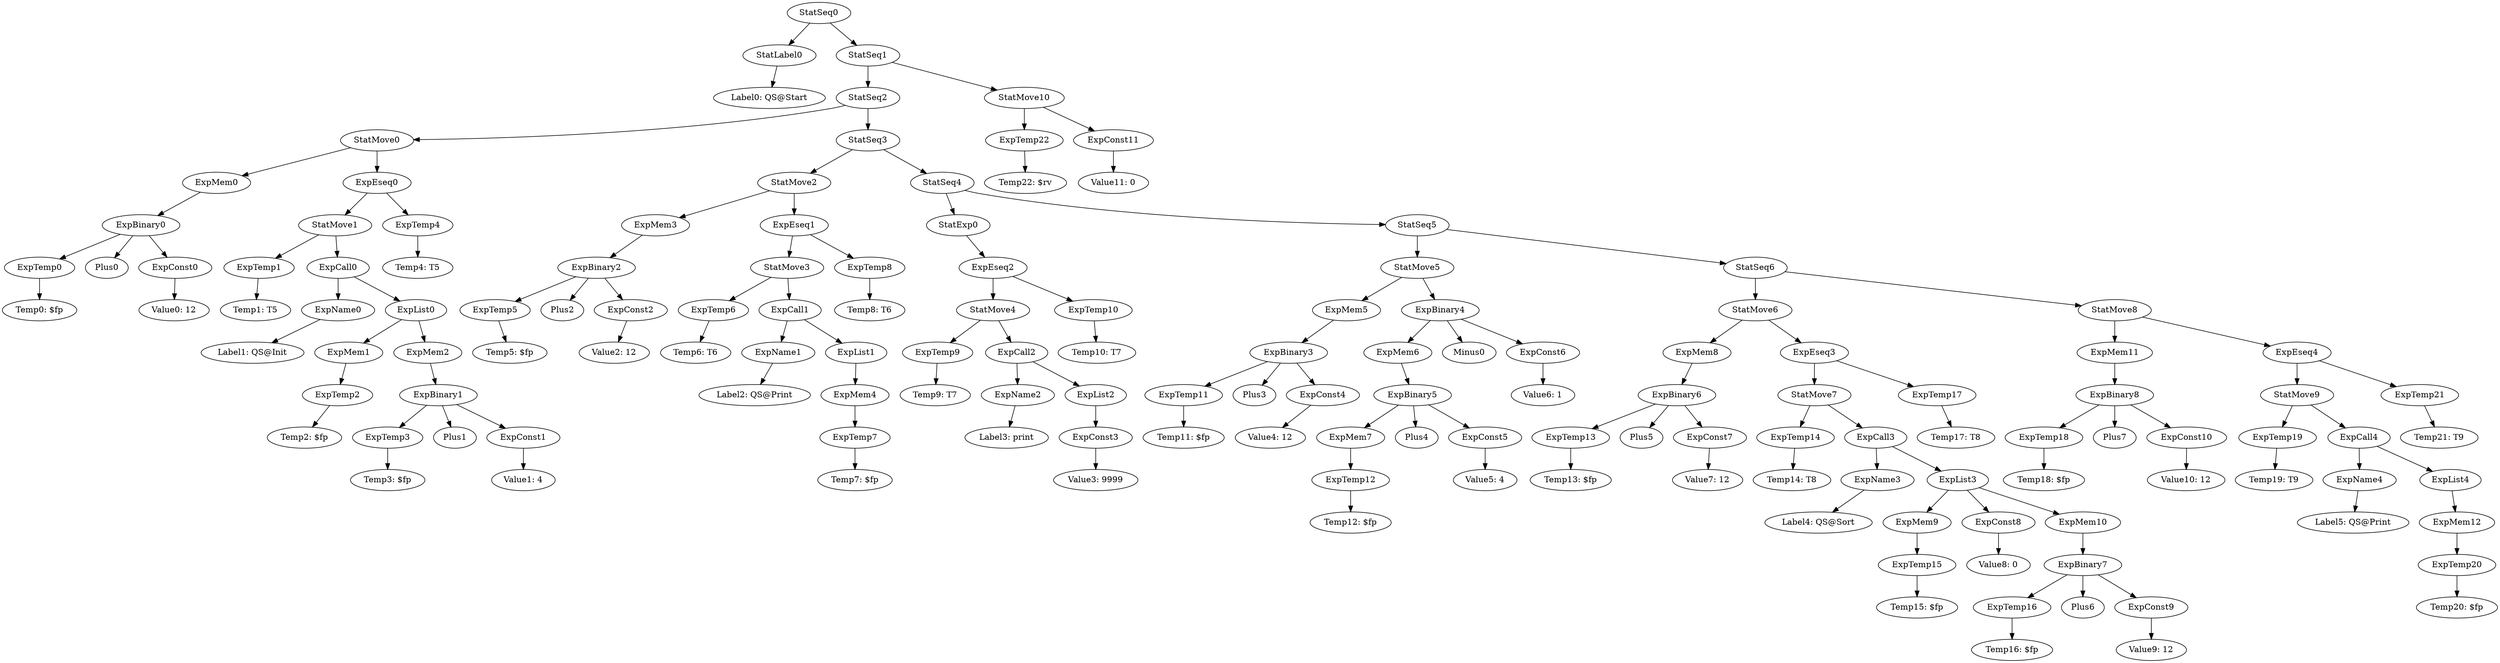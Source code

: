digraph {
	ordering = out;
	ExpConst11 -> "Value11: 0";
	ExpConst3 -> "Value3: 9999";
	StatSeq3 -> StatMove2;
	StatSeq3 -> StatSeq4;
	ExpCall1 -> ExpName1;
	ExpCall1 -> ExpList1;
	ExpName1 -> "Label2: QS@Print";
	ExpEseq1 -> StatMove3;
	ExpEseq1 -> ExpTemp8;
	ExpTemp15 -> "Temp15: $fp";
	StatMove3 -> ExpTemp6;
	StatMove3 -> ExpCall1;
	ExpList2 -> ExpConst3;
	ExpTemp22 -> "Temp22: $rv";
	ExpTemp6 -> "Temp6: T6";
	StatMove6 -> ExpMem8;
	StatMove6 -> ExpEseq3;
	StatMove2 -> ExpMem3;
	StatMove2 -> ExpEseq1;
	ExpName3 -> "Label4: QS@Sort";
	ExpMem3 -> ExpBinary2;
	ExpCall2 -> ExpName2;
	ExpCall2 -> ExpList2;
	ExpEseq4 -> StatMove9;
	ExpEseq4 -> ExpTemp21;
	StatMove10 -> ExpTemp22;
	StatMove10 -> ExpConst11;
	StatExp0 -> ExpEseq2;
	ExpConst2 -> "Value2: 12";
	ExpMem7 -> ExpTemp12;
	ExpBinary3 -> ExpTemp11;
	ExpBinary3 -> Plus3;
	ExpBinary3 -> ExpConst4;
	ExpBinary2 -> ExpTemp5;
	ExpBinary2 -> Plus2;
	ExpBinary2 -> ExpConst2;
	ExpTemp19 -> "Temp19: T9";
	StatLabel0 -> "Label0: QS@Start";
	ExpMem5 -> ExpBinary3;
	ExpTemp8 -> "Temp8: T6";
	ExpBinary7 -> ExpTemp16;
	ExpBinary7 -> Plus6;
	ExpBinary7 -> ExpConst9;
	ExpTemp18 -> "Temp18: $fp";
	StatMove1 -> ExpTemp1;
	StatMove1 -> ExpCall0;
	ExpConst1 -> "Value1: 4";
	ExpConst10 -> "Value10: 12";
	ExpBinary1 -> ExpTemp3;
	ExpBinary1 -> Plus1;
	ExpBinary1 -> ExpConst1;
	ExpCall3 -> ExpName3;
	ExpCall3 -> ExpList3;
	ExpMem0 -> ExpBinary0;
	ExpConst0 -> "Value0: 12";
	ExpMem1 -> ExpTemp2;
	ExpConst6 -> "Value6: 1";
	ExpTemp3 -> "Temp3: $fp";
	ExpTemp0 -> "Temp0: $fp";
	ExpTemp7 -> "Temp7: $fp";
	ExpEseq3 -> StatMove7;
	ExpEseq3 -> ExpTemp17;
	StatMove0 -> ExpMem0;
	StatMove0 -> ExpEseq0;
	StatMove8 -> ExpMem11;
	StatMove8 -> ExpEseq4;
	ExpMem4 -> ExpTemp7;
	ExpName4 -> "Label5: QS@Print";
	ExpBinary0 -> ExpTemp0;
	ExpBinary0 -> Plus0;
	ExpBinary0 -> ExpConst0;
	ExpList4 -> ExpMem12;
	StatSeq4 -> StatExp0;
	StatSeq4 -> StatSeq5;
	ExpTemp12 -> "Temp12: $fp";
	ExpCall0 -> ExpName0;
	ExpCall0 -> ExpList0;
	ExpTemp4 -> "Temp4: T5";
	ExpTemp2 -> "Temp2: $fp";
	ExpList0 -> ExpMem1;
	ExpList0 -> ExpMem2;
	ExpTemp11 -> "Temp11: $fp";
	ExpEseq0 -> StatMove1;
	ExpEseq0 -> ExpTemp4;
	StatSeq2 -> StatMove0;
	StatSeq2 -> StatSeq3;
	ExpName2 -> "Label3: print";
	ExpEseq2 -> StatMove4;
	ExpEseq2 -> ExpTemp10;
	ExpList1 -> ExpMem4;
	ExpBinary4 -> ExpMem6;
	ExpBinary4 -> Minus0;
	ExpBinary4 -> ExpConst6;
	ExpTemp1 -> "Temp1: T5";
	ExpTemp5 -> "Temp5: $fp";
	ExpConst4 -> "Value4: 12";
	StatSeq0 -> StatLabel0;
	StatSeq0 -> StatSeq1;
	ExpConst5 -> "Value5: 4";
	ExpBinary5 -> ExpMem7;
	ExpBinary5 -> Plus4;
	ExpBinary5 -> ExpConst5;
	StatMove4 -> ExpTemp9;
	StatMove4 -> ExpCall2;
	StatMove5 -> ExpMem5;
	StatMove5 -> ExpBinary4;
	ExpConst9 -> "Value9: 12";
	ExpMem6 -> ExpBinary5;
	StatSeq5 -> StatMove5;
	StatSeq5 -> StatSeq6;
	ExpTemp13 -> "Temp13: $fp";
	ExpBinary6 -> ExpTemp13;
	ExpBinary6 -> Plus5;
	ExpBinary6 -> ExpConst7;
	ExpTemp16 -> "Temp16: $fp";
	ExpConst7 -> "Value7: 12";
	ExpMem8 -> ExpBinary6;
	ExpMem2 -> ExpBinary1;
	StatSeq1 -> StatSeq2;
	StatSeq1 -> StatMove10;
	ExpTemp14 -> "Temp14: T8";
	StatMove7 -> ExpTemp14;
	StatMove7 -> ExpCall3;
	ExpList3 -> ExpMem9;
	ExpList3 -> ExpConst8;
	ExpList3 -> ExpMem10;
	ExpTemp10 -> "Temp10: T7";
	ExpMem10 -> ExpBinary7;
	ExpMem9 -> ExpTemp15;
	ExpTemp17 -> "Temp17: T8";
	ExpTemp21 -> "Temp21: T9";
	StatSeq6 -> StatMove6;
	StatSeq6 -> StatMove8;
	ExpBinary8 -> ExpTemp18;
	ExpBinary8 -> Plus7;
	ExpBinary8 -> ExpConst10;
	ExpMem11 -> ExpBinary8;
	StatMove9 -> ExpTemp19;
	StatMove9 -> ExpCall4;
	ExpTemp9 -> "Temp9: T7";
	ExpCall4 -> ExpName4;
	ExpCall4 -> ExpList4;
	ExpName0 -> "Label1: QS@Init";
	ExpConst8 -> "Value8: 0";
	ExpTemp20 -> "Temp20: $fp";
	ExpMem12 -> ExpTemp20;
}

